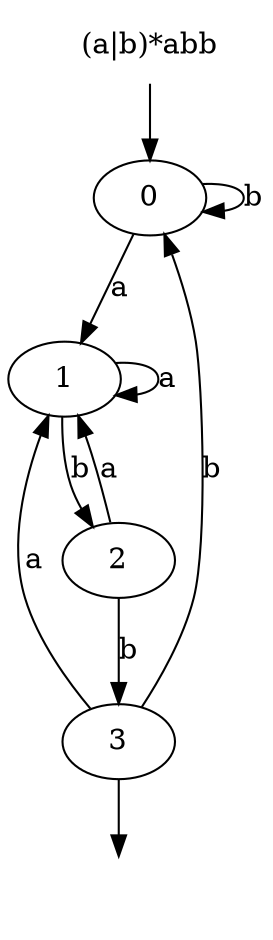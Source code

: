 digraph dfa {
999999 [label="(a|b)*abb" peripheries=0 shape="box"];
999999 -> 0
1000000 [style=invis];
3 -> 1000000
0 -> 1 [label="a"];
0 -> 0 [label="b"];
1 -> 1 [label="a"];
1 -> 2 [label="b"];
2 -> 1 [label="a"];
2 -> 3 [label="b"];
3 -> 1 [label="a"];
3 -> 0 [label="b"];
}

